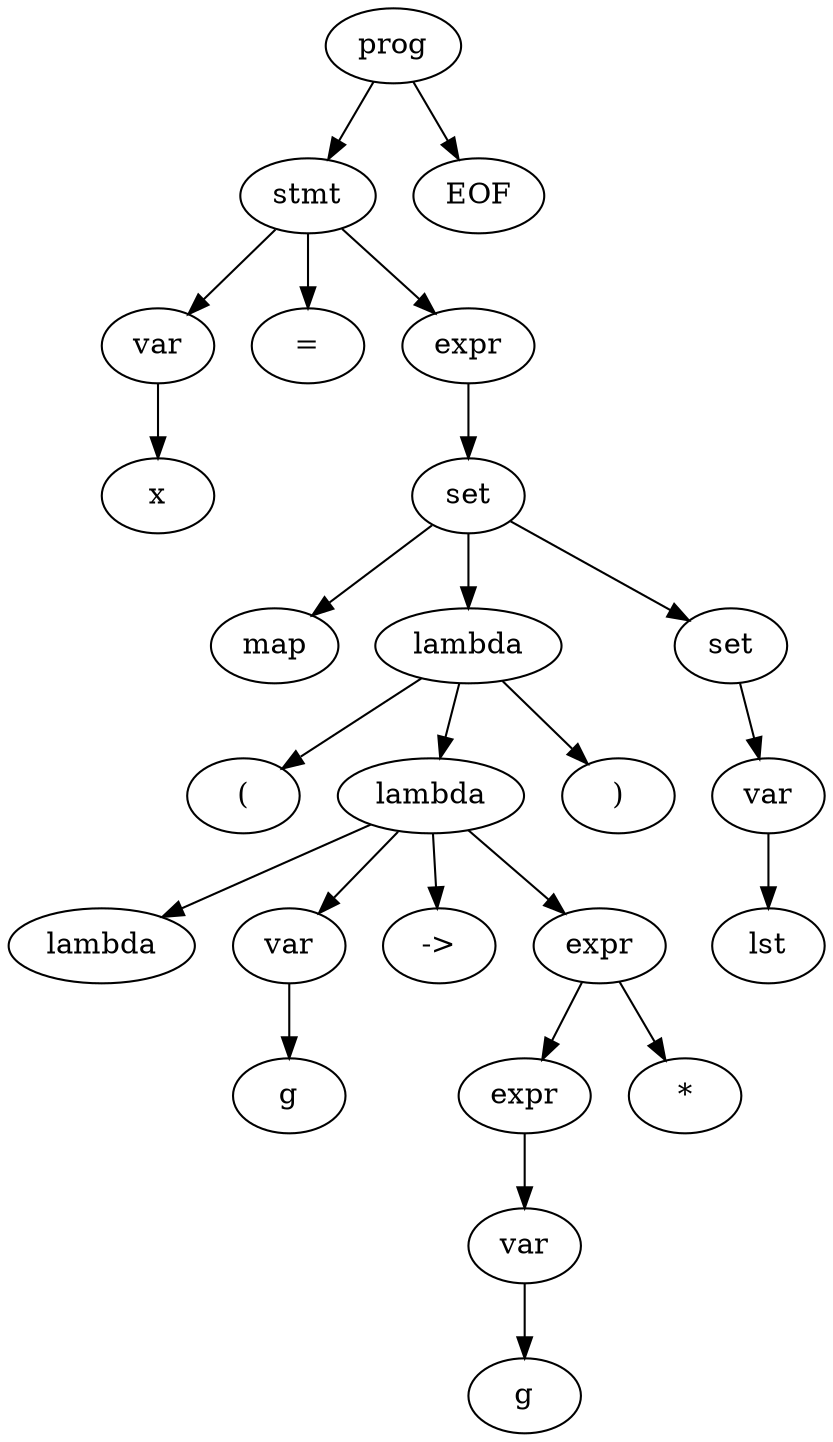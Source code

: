 digraph ast {
1 [label=prog];
1 -> 2;
2 [label=stmt];
2 -> 3;
3 [label=var];
3 -> 4;
4 [label=x];
2 -> 5;
5 [label="="];
2 -> 6;
6 [label=expr];
6 -> 7;
7 [label=set];
7 -> 8;
8 [label=map];
7 -> 9;
9 [label=lambda];
9 -> 10;
10 [label="("];
9 -> 11;
11 [label=lambda];
11 -> 12;
12 [label=lambda];
11 -> 13;
13 [label=var];
13 -> 14;
14 [label=g];
11 -> 15;
15 [label="->"];
11 -> 16;
16 [label=expr];
16 -> 17;
17 [label=expr];
17 -> 18;
18 [label=var];
18 -> 19;
19 [label=g];
16 -> 20;
20 [label="*"];
9 -> 21;
21 [label=")"];
7 -> 22;
22 [label=set];
22 -> 23;
23 [label=var];
23 -> 24;
24 [label=lst];
1 -> 25;
25 [label=<EOF>];
}
